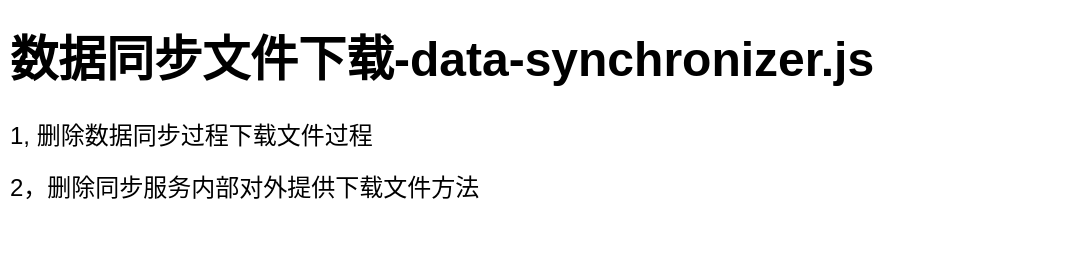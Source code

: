 <mxfile version="20.0.1" type="github">
  <diagram id="7hVYhwoCD5ufA0azTFVN" name="Page-1">
    <mxGraphModel dx="1426" dy="794" grid="1" gridSize="10" guides="1" tooltips="1" connect="1" arrows="1" fold="1" page="1" pageScale="1" pageWidth="827" pageHeight="1169" math="0" shadow="0">
      <root>
        <mxCell id="0" />
        <mxCell id="1" parent="0" />
        <mxCell id="XOXwTdlMsXT-Hk_vlsBO-1" value="&lt;h1&gt;数据同步文件下载-data-synchronizer.js&lt;/h1&gt;&lt;p&gt;1, 删除数据同步过程下载文件过程&lt;/p&gt;&lt;p&gt;2，删除同步服务内部对外提供下载文件方法&lt;/p&gt;" style="text;html=1;strokeColor=none;fillColor=none;spacing=5;spacingTop=-20;whiteSpace=wrap;overflow=hidden;rounded=0;" vertex="1" parent="1">
          <mxGeometry x="224" y="70" width="536" height="120" as="geometry" />
        </mxCell>
      </root>
    </mxGraphModel>
  </diagram>
</mxfile>
